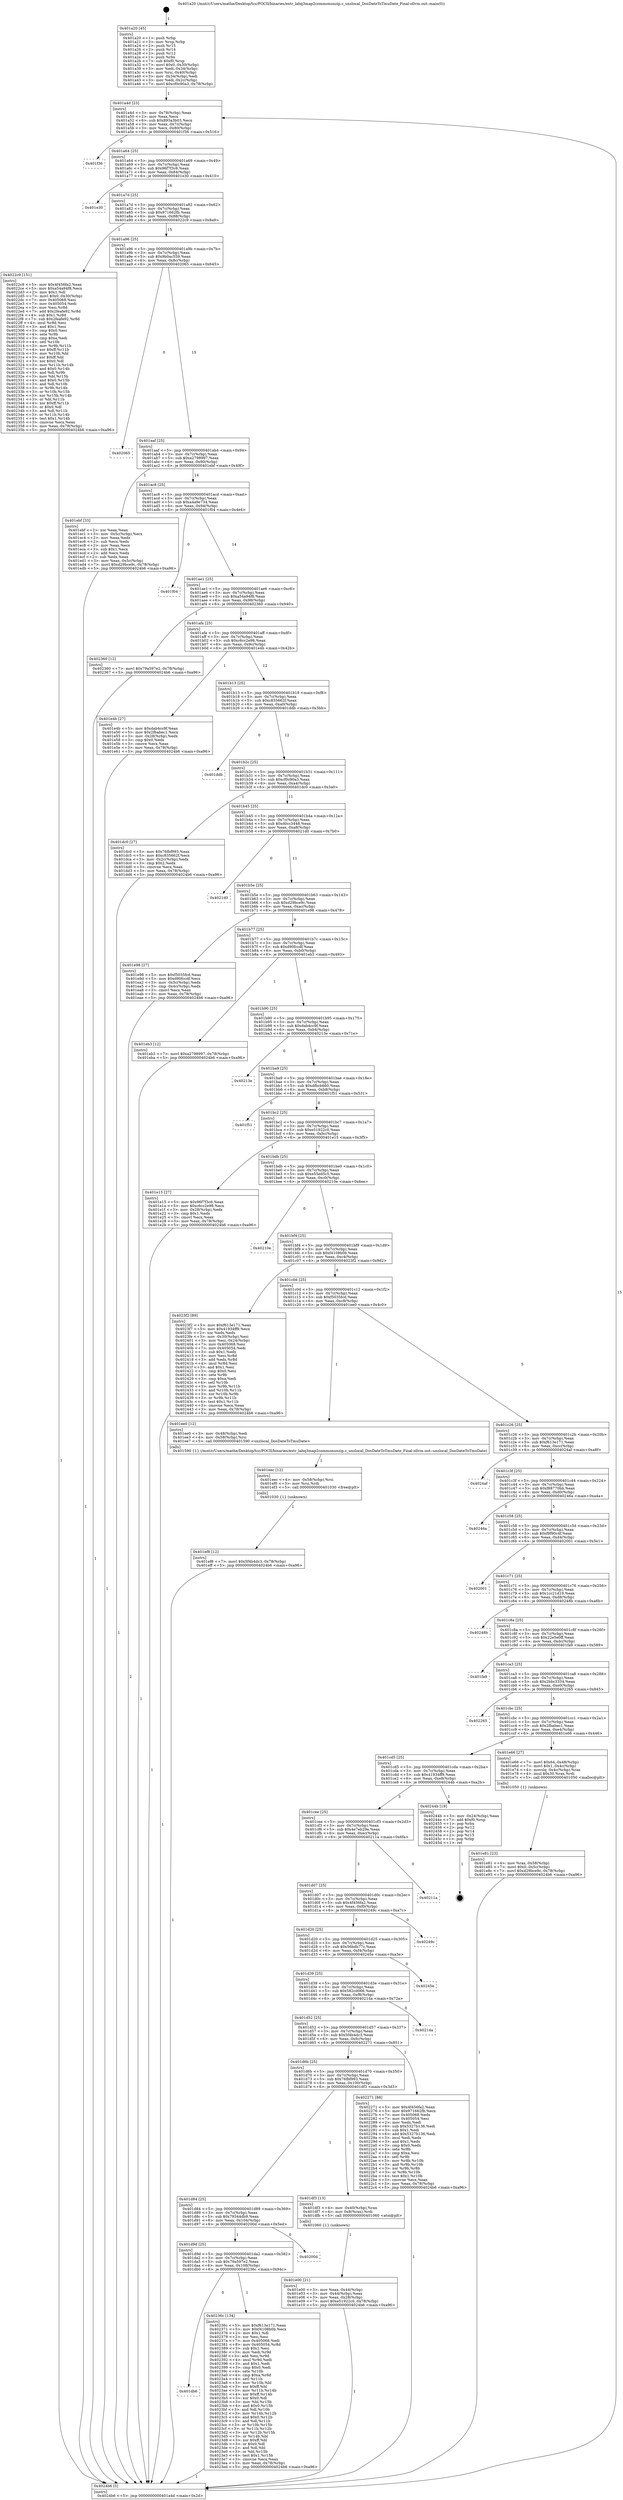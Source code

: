 digraph "0x401a20" {
  label = "0x401a20 (/mnt/c/Users/mathe/Desktop/tcc/POCII/binaries/extr_labq3map2commonunzip.c_unzlocal_DosDateToTmuDate_Final-ollvm.out::main(0))"
  labelloc = "t"
  node[shape=record]

  Entry [label="",width=0.3,height=0.3,shape=circle,fillcolor=black,style=filled]
  "0x401a4d" [label="{
     0x401a4d [23]\l
     | [instrs]\l
     &nbsp;&nbsp;0x401a4d \<+3\>: mov -0x78(%rbp),%eax\l
     &nbsp;&nbsp;0x401a50 \<+2\>: mov %eax,%ecx\l
     &nbsp;&nbsp;0x401a52 \<+6\>: sub $0x893a3b03,%ecx\l
     &nbsp;&nbsp;0x401a58 \<+3\>: mov %eax,-0x7c(%rbp)\l
     &nbsp;&nbsp;0x401a5b \<+3\>: mov %ecx,-0x80(%rbp)\l
     &nbsp;&nbsp;0x401a5e \<+6\>: je 0000000000401f36 \<main+0x516\>\l
  }"]
  "0x401f36" [label="{
     0x401f36\l
  }", style=dashed]
  "0x401a64" [label="{
     0x401a64 [25]\l
     | [instrs]\l
     &nbsp;&nbsp;0x401a64 \<+5\>: jmp 0000000000401a69 \<main+0x49\>\l
     &nbsp;&nbsp;0x401a69 \<+3\>: mov -0x7c(%rbp),%eax\l
     &nbsp;&nbsp;0x401a6c \<+5\>: sub $0x96f7f3c6,%eax\l
     &nbsp;&nbsp;0x401a71 \<+6\>: mov %eax,-0x84(%rbp)\l
     &nbsp;&nbsp;0x401a77 \<+6\>: je 0000000000401e30 \<main+0x410\>\l
  }"]
  Exit [label="",width=0.3,height=0.3,shape=circle,fillcolor=black,style=filled,peripheries=2]
  "0x401e30" [label="{
     0x401e30\l
  }", style=dashed]
  "0x401a7d" [label="{
     0x401a7d [25]\l
     | [instrs]\l
     &nbsp;&nbsp;0x401a7d \<+5\>: jmp 0000000000401a82 \<main+0x62\>\l
     &nbsp;&nbsp;0x401a82 \<+3\>: mov -0x7c(%rbp),%eax\l
     &nbsp;&nbsp;0x401a85 \<+5\>: sub $0x971662fb,%eax\l
     &nbsp;&nbsp;0x401a8a \<+6\>: mov %eax,-0x88(%rbp)\l
     &nbsp;&nbsp;0x401a90 \<+6\>: je 00000000004022c9 \<main+0x8a9\>\l
  }"]
  "0x401db6" [label="{
     0x401db6\l
  }", style=dashed]
  "0x4022c9" [label="{
     0x4022c9 [151]\l
     | [instrs]\l
     &nbsp;&nbsp;0x4022c9 \<+5\>: mov $0x4f456fa2,%eax\l
     &nbsp;&nbsp;0x4022ce \<+5\>: mov $0xa54a94f8,%ecx\l
     &nbsp;&nbsp;0x4022d3 \<+2\>: mov $0x1,%dl\l
     &nbsp;&nbsp;0x4022d5 \<+7\>: movl $0x0,-0x30(%rbp)\l
     &nbsp;&nbsp;0x4022dc \<+7\>: mov 0x405068,%esi\l
     &nbsp;&nbsp;0x4022e3 \<+7\>: mov 0x405054,%edi\l
     &nbsp;&nbsp;0x4022ea \<+3\>: mov %esi,%r8d\l
     &nbsp;&nbsp;0x4022ed \<+7\>: add $0x2feafe92,%r8d\l
     &nbsp;&nbsp;0x4022f4 \<+4\>: sub $0x1,%r8d\l
     &nbsp;&nbsp;0x4022f8 \<+7\>: sub $0x2feafe92,%r8d\l
     &nbsp;&nbsp;0x4022ff \<+4\>: imul %r8d,%esi\l
     &nbsp;&nbsp;0x402303 \<+3\>: and $0x1,%esi\l
     &nbsp;&nbsp;0x402306 \<+3\>: cmp $0x0,%esi\l
     &nbsp;&nbsp;0x402309 \<+4\>: sete %r9b\l
     &nbsp;&nbsp;0x40230d \<+3\>: cmp $0xa,%edi\l
     &nbsp;&nbsp;0x402310 \<+4\>: setl %r10b\l
     &nbsp;&nbsp;0x402314 \<+3\>: mov %r9b,%r11b\l
     &nbsp;&nbsp;0x402317 \<+4\>: xor $0xff,%r11b\l
     &nbsp;&nbsp;0x40231b \<+3\>: mov %r10b,%bl\l
     &nbsp;&nbsp;0x40231e \<+3\>: xor $0xff,%bl\l
     &nbsp;&nbsp;0x402321 \<+3\>: xor $0x0,%dl\l
     &nbsp;&nbsp;0x402324 \<+3\>: mov %r11b,%r14b\l
     &nbsp;&nbsp;0x402327 \<+4\>: and $0x0,%r14b\l
     &nbsp;&nbsp;0x40232b \<+3\>: and %dl,%r9b\l
     &nbsp;&nbsp;0x40232e \<+3\>: mov %bl,%r15b\l
     &nbsp;&nbsp;0x402331 \<+4\>: and $0x0,%r15b\l
     &nbsp;&nbsp;0x402335 \<+3\>: and %dl,%r10b\l
     &nbsp;&nbsp;0x402338 \<+3\>: or %r9b,%r14b\l
     &nbsp;&nbsp;0x40233b \<+3\>: or %r10b,%r15b\l
     &nbsp;&nbsp;0x40233e \<+3\>: xor %r15b,%r14b\l
     &nbsp;&nbsp;0x402341 \<+3\>: or %bl,%r11b\l
     &nbsp;&nbsp;0x402344 \<+4\>: xor $0xff,%r11b\l
     &nbsp;&nbsp;0x402348 \<+3\>: or $0x0,%dl\l
     &nbsp;&nbsp;0x40234b \<+3\>: and %dl,%r11b\l
     &nbsp;&nbsp;0x40234e \<+3\>: or %r11b,%r14b\l
     &nbsp;&nbsp;0x402351 \<+4\>: test $0x1,%r14b\l
     &nbsp;&nbsp;0x402355 \<+3\>: cmovne %ecx,%eax\l
     &nbsp;&nbsp;0x402358 \<+3\>: mov %eax,-0x78(%rbp)\l
     &nbsp;&nbsp;0x40235b \<+5\>: jmp 00000000004024b6 \<main+0xa96\>\l
  }"]
  "0x401a96" [label="{
     0x401a96 [25]\l
     | [instrs]\l
     &nbsp;&nbsp;0x401a96 \<+5\>: jmp 0000000000401a9b \<main+0x7b\>\l
     &nbsp;&nbsp;0x401a9b \<+3\>: mov -0x7c(%rbp),%eax\l
     &nbsp;&nbsp;0x401a9e \<+5\>: sub $0x9b0ac559,%eax\l
     &nbsp;&nbsp;0x401aa3 \<+6\>: mov %eax,-0x8c(%rbp)\l
     &nbsp;&nbsp;0x401aa9 \<+6\>: je 0000000000402065 \<main+0x645\>\l
  }"]
  "0x40236c" [label="{
     0x40236c [134]\l
     | [instrs]\l
     &nbsp;&nbsp;0x40236c \<+5\>: mov $0xf613e171,%eax\l
     &nbsp;&nbsp;0x402371 \<+5\>: mov $0xf4108b0b,%ecx\l
     &nbsp;&nbsp;0x402376 \<+2\>: mov $0x1,%dl\l
     &nbsp;&nbsp;0x402378 \<+2\>: xor %esi,%esi\l
     &nbsp;&nbsp;0x40237a \<+7\>: mov 0x405068,%edi\l
     &nbsp;&nbsp;0x402381 \<+8\>: mov 0x405054,%r8d\l
     &nbsp;&nbsp;0x402389 \<+3\>: sub $0x1,%esi\l
     &nbsp;&nbsp;0x40238c \<+3\>: mov %edi,%r9d\l
     &nbsp;&nbsp;0x40238f \<+3\>: add %esi,%r9d\l
     &nbsp;&nbsp;0x402392 \<+4\>: imul %r9d,%edi\l
     &nbsp;&nbsp;0x402396 \<+3\>: and $0x1,%edi\l
     &nbsp;&nbsp;0x402399 \<+3\>: cmp $0x0,%edi\l
     &nbsp;&nbsp;0x40239c \<+4\>: sete %r10b\l
     &nbsp;&nbsp;0x4023a0 \<+4\>: cmp $0xa,%r8d\l
     &nbsp;&nbsp;0x4023a4 \<+4\>: setl %r11b\l
     &nbsp;&nbsp;0x4023a8 \<+3\>: mov %r10b,%bl\l
     &nbsp;&nbsp;0x4023ab \<+3\>: xor $0xff,%bl\l
     &nbsp;&nbsp;0x4023ae \<+3\>: mov %r11b,%r14b\l
     &nbsp;&nbsp;0x4023b1 \<+4\>: xor $0xff,%r14b\l
     &nbsp;&nbsp;0x4023b5 \<+3\>: xor $0x0,%dl\l
     &nbsp;&nbsp;0x4023b8 \<+3\>: mov %bl,%r15b\l
     &nbsp;&nbsp;0x4023bb \<+4\>: and $0x0,%r15b\l
     &nbsp;&nbsp;0x4023bf \<+3\>: and %dl,%r10b\l
     &nbsp;&nbsp;0x4023c2 \<+3\>: mov %r14b,%r12b\l
     &nbsp;&nbsp;0x4023c5 \<+4\>: and $0x0,%r12b\l
     &nbsp;&nbsp;0x4023c9 \<+3\>: and %dl,%r11b\l
     &nbsp;&nbsp;0x4023cc \<+3\>: or %r10b,%r15b\l
     &nbsp;&nbsp;0x4023cf \<+3\>: or %r11b,%r12b\l
     &nbsp;&nbsp;0x4023d2 \<+3\>: xor %r12b,%r15b\l
     &nbsp;&nbsp;0x4023d5 \<+3\>: or %r14b,%bl\l
     &nbsp;&nbsp;0x4023d8 \<+3\>: xor $0xff,%bl\l
     &nbsp;&nbsp;0x4023db \<+3\>: or $0x0,%dl\l
     &nbsp;&nbsp;0x4023de \<+2\>: and %dl,%bl\l
     &nbsp;&nbsp;0x4023e0 \<+3\>: or %bl,%r15b\l
     &nbsp;&nbsp;0x4023e3 \<+4\>: test $0x1,%r15b\l
     &nbsp;&nbsp;0x4023e7 \<+3\>: cmovne %ecx,%eax\l
     &nbsp;&nbsp;0x4023ea \<+3\>: mov %eax,-0x78(%rbp)\l
     &nbsp;&nbsp;0x4023ed \<+5\>: jmp 00000000004024b6 \<main+0xa96\>\l
  }"]
  "0x402065" [label="{
     0x402065\l
  }", style=dashed]
  "0x401aaf" [label="{
     0x401aaf [25]\l
     | [instrs]\l
     &nbsp;&nbsp;0x401aaf \<+5\>: jmp 0000000000401ab4 \<main+0x94\>\l
     &nbsp;&nbsp;0x401ab4 \<+3\>: mov -0x7c(%rbp),%eax\l
     &nbsp;&nbsp;0x401ab7 \<+5\>: sub $0xa2798997,%eax\l
     &nbsp;&nbsp;0x401abc \<+6\>: mov %eax,-0x90(%rbp)\l
     &nbsp;&nbsp;0x401ac2 \<+6\>: je 0000000000401ebf \<main+0x49f\>\l
  }"]
  "0x401d9d" [label="{
     0x401d9d [25]\l
     | [instrs]\l
     &nbsp;&nbsp;0x401d9d \<+5\>: jmp 0000000000401da2 \<main+0x382\>\l
     &nbsp;&nbsp;0x401da2 \<+3\>: mov -0x7c(%rbp),%eax\l
     &nbsp;&nbsp;0x401da5 \<+5\>: sub $0x79a597e2,%eax\l
     &nbsp;&nbsp;0x401daa \<+6\>: mov %eax,-0x108(%rbp)\l
     &nbsp;&nbsp;0x401db0 \<+6\>: je 000000000040236c \<main+0x94c\>\l
  }"]
  "0x401ebf" [label="{
     0x401ebf [33]\l
     | [instrs]\l
     &nbsp;&nbsp;0x401ebf \<+2\>: xor %eax,%eax\l
     &nbsp;&nbsp;0x401ec1 \<+3\>: mov -0x5c(%rbp),%ecx\l
     &nbsp;&nbsp;0x401ec4 \<+2\>: mov %eax,%edx\l
     &nbsp;&nbsp;0x401ec6 \<+2\>: sub %ecx,%edx\l
     &nbsp;&nbsp;0x401ec8 \<+2\>: mov %eax,%ecx\l
     &nbsp;&nbsp;0x401eca \<+3\>: sub $0x1,%ecx\l
     &nbsp;&nbsp;0x401ecd \<+2\>: add %ecx,%edx\l
     &nbsp;&nbsp;0x401ecf \<+2\>: sub %edx,%eax\l
     &nbsp;&nbsp;0x401ed1 \<+3\>: mov %eax,-0x5c(%rbp)\l
     &nbsp;&nbsp;0x401ed4 \<+7\>: movl $0xd29bce9c,-0x78(%rbp)\l
     &nbsp;&nbsp;0x401edb \<+5\>: jmp 00000000004024b6 \<main+0xa96\>\l
  }"]
  "0x401ac8" [label="{
     0x401ac8 [25]\l
     | [instrs]\l
     &nbsp;&nbsp;0x401ac8 \<+5\>: jmp 0000000000401acd \<main+0xad\>\l
     &nbsp;&nbsp;0x401acd \<+3\>: mov -0x7c(%rbp),%eax\l
     &nbsp;&nbsp;0x401ad0 \<+5\>: sub $0xa4a9e734,%eax\l
     &nbsp;&nbsp;0x401ad5 \<+6\>: mov %eax,-0x94(%rbp)\l
     &nbsp;&nbsp;0x401adb \<+6\>: je 0000000000401f04 \<main+0x4e4\>\l
  }"]
  "0x40200d" [label="{
     0x40200d\l
  }", style=dashed]
  "0x401f04" [label="{
     0x401f04\l
  }", style=dashed]
  "0x401ae1" [label="{
     0x401ae1 [25]\l
     | [instrs]\l
     &nbsp;&nbsp;0x401ae1 \<+5\>: jmp 0000000000401ae6 \<main+0xc6\>\l
     &nbsp;&nbsp;0x401ae6 \<+3\>: mov -0x7c(%rbp),%eax\l
     &nbsp;&nbsp;0x401ae9 \<+5\>: sub $0xa54a94f8,%eax\l
     &nbsp;&nbsp;0x401aee \<+6\>: mov %eax,-0x98(%rbp)\l
     &nbsp;&nbsp;0x401af4 \<+6\>: je 0000000000402360 \<main+0x940\>\l
  }"]
  "0x401ef8" [label="{
     0x401ef8 [12]\l
     | [instrs]\l
     &nbsp;&nbsp;0x401ef8 \<+7\>: movl $0x5f4b4dc3,-0x78(%rbp)\l
     &nbsp;&nbsp;0x401eff \<+5\>: jmp 00000000004024b6 \<main+0xa96\>\l
  }"]
  "0x402360" [label="{
     0x402360 [12]\l
     | [instrs]\l
     &nbsp;&nbsp;0x402360 \<+7\>: movl $0x79a597e2,-0x78(%rbp)\l
     &nbsp;&nbsp;0x402367 \<+5\>: jmp 00000000004024b6 \<main+0xa96\>\l
  }"]
  "0x401afa" [label="{
     0x401afa [25]\l
     | [instrs]\l
     &nbsp;&nbsp;0x401afa \<+5\>: jmp 0000000000401aff \<main+0xdf\>\l
     &nbsp;&nbsp;0x401aff \<+3\>: mov -0x7c(%rbp),%eax\l
     &nbsp;&nbsp;0x401b02 \<+5\>: sub $0xc6cc2e98,%eax\l
     &nbsp;&nbsp;0x401b07 \<+6\>: mov %eax,-0x9c(%rbp)\l
     &nbsp;&nbsp;0x401b0d \<+6\>: je 0000000000401e4b \<main+0x42b\>\l
  }"]
  "0x401eec" [label="{
     0x401eec [12]\l
     | [instrs]\l
     &nbsp;&nbsp;0x401eec \<+4\>: mov -0x58(%rbp),%rsi\l
     &nbsp;&nbsp;0x401ef0 \<+3\>: mov %rsi,%rdi\l
     &nbsp;&nbsp;0x401ef3 \<+5\>: call 0000000000401030 \<free@plt\>\l
     | [calls]\l
     &nbsp;&nbsp;0x401030 \{1\} (unknown)\l
  }"]
  "0x401e4b" [label="{
     0x401e4b [27]\l
     | [instrs]\l
     &nbsp;&nbsp;0x401e4b \<+5\>: mov $0xdab4cc9f,%eax\l
     &nbsp;&nbsp;0x401e50 \<+5\>: mov $0x2fbabec1,%ecx\l
     &nbsp;&nbsp;0x401e55 \<+3\>: mov -0x28(%rbp),%edx\l
     &nbsp;&nbsp;0x401e58 \<+3\>: cmp $0x0,%edx\l
     &nbsp;&nbsp;0x401e5b \<+3\>: cmove %ecx,%eax\l
     &nbsp;&nbsp;0x401e5e \<+3\>: mov %eax,-0x78(%rbp)\l
     &nbsp;&nbsp;0x401e61 \<+5\>: jmp 00000000004024b6 \<main+0xa96\>\l
  }"]
  "0x401b13" [label="{
     0x401b13 [25]\l
     | [instrs]\l
     &nbsp;&nbsp;0x401b13 \<+5\>: jmp 0000000000401b18 \<main+0xf8\>\l
     &nbsp;&nbsp;0x401b18 \<+3\>: mov -0x7c(%rbp),%eax\l
     &nbsp;&nbsp;0x401b1b \<+5\>: sub $0xc835662f,%eax\l
     &nbsp;&nbsp;0x401b20 \<+6\>: mov %eax,-0xa0(%rbp)\l
     &nbsp;&nbsp;0x401b26 \<+6\>: je 0000000000401ddb \<main+0x3bb\>\l
  }"]
  "0x401e81" [label="{
     0x401e81 [23]\l
     | [instrs]\l
     &nbsp;&nbsp;0x401e81 \<+4\>: mov %rax,-0x58(%rbp)\l
     &nbsp;&nbsp;0x401e85 \<+7\>: movl $0x0,-0x5c(%rbp)\l
     &nbsp;&nbsp;0x401e8c \<+7\>: movl $0xd29bce9c,-0x78(%rbp)\l
     &nbsp;&nbsp;0x401e93 \<+5\>: jmp 00000000004024b6 \<main+0xa96\>\l
  }"]
  "0x401ddb" [label="{
     0x401ddb\l
  }", style=dashed]
  "0x401b2c" [label="{
     0x401b2c [25]\l
     | [instrs]\l
     &nbsp;&nbsp;0x401b2c \<+5\>: jmp 0000000000401b31 \<main+0x111\>\l
     &nbsp;&nbsp;0x401b31 \<+3\>: mov -0x7c(%rbp),%eax\l
     &nbsp;&nbsp;0x401b34 \<+5\>: sub $0xcf0c90a3,%eax\l
     &nbsp;&nbsp;0x401b39 \<+6\>: mov %eax,-0xa4(%rbp)\l
     &nbsp;&nbsp;0x401b3f \<+6\>: je 0000000000401dc0 \<main+0x3a0\>\l
  }"]
  "0x401e00" [label="{
     0x401e00 [21]\l
     | [instrs]\l
     &nbsp;&nbsp;0x401e00 \<+3\>: mov %eax,-0x44(%rbp)\l
     &nbsp;&nbsp;0x401e03 \<+3\>: mov -0x44(%rbp),%eax\l
     &nbsp;&nbsp;0x401e06 \<+3\>: mov %eax,-0x28(%rbp)\l
     &nbsp;&nbsp;0x401e09 \<+7\>: movl $0xe51922c0,-0x78(%rbp)\l
     &nbsp;&nbsp;0x401e10 \<+5\>: jmp 00000000004024b6 \<main+0xa96\>\l
  }"]
  "0x401dc0" [label="{
     0x401dc0 [27]\l
     | [instrs]\l
     &nbsp;&nbsp;0x401dc0 \<+5\>: mov $0x76fbf993,%eax\l
     &nbsp;&nbsp;0x401dc5 \<+5\>: mov $0xc835662f,%ecx\l
     &nbsp;&nbsp;0x401dca \<+3\>: mov -0x2c(%rbp),%edx\l
     &nbsp;&nbsp;0x401dcd \<+3\>: cmp $0x2,%edx\l
     &nbsp;&nbsp;0x401dd0 \<+3\>: cmovne %ecx,%eax\l
     &nbsp;&nbsp;0x401dd3 \<+3\>: mov %eax,-0x78(%rbp)\l
     &nbsp;&nbsp;0x401dd6 \<+5\>: jmp 00000000004024b6 \<main+0xa96\>\l
  }"]
  "0x401b45" [label="{
     0x401b45 [25]\l
     | [instrs]\l
     &nbsp;&nbsp;0x401b45 \<+5\>: jmp 0000000000401b4a \<main+0x12a\>\l
     &nbsp;&nbsp;0x401b4a \<+3\>: mov -0x7c(%rbp),%eax\l
     &nbsp;&nbsp;0x401b4d \<+5\>: sub $0xd0cc3448,%eax\l
     &nbsp;&nbsp;0x401b52 \<+6\>: mov %eax,-0xa8(%rbp)\l
     &nbsp;&nbsp;0x401b58 \<+6\>: je 00000000004021d0 \<main+0x7b0\>\l
  }"]
  "0x4024b6" [label="{
     0x4024b6 [5]\l
     | [instrs]\l
     &nbsp;&nbsp;0x4024b6 \<+5\>: jmp 0000000000401a4d \<main+0x2d\>\l
  }"]
  "0x401a20" [label="{
     0x401a20 [45]\l
     | [instrs]\l
     &nbsp;&nbsp;0x401a20 \<+1\>: push %rbp\l
     &nbsp;&nbsp;0x401a21 \<+3\>: mov %rsp,%rbp\l
     &nbsp;&nbsp;0x401a24 \<+2\>: push %r15\l
     &nbsp;&nbsp;0x401a26 \<+2\>: push %r14\l
     &nbsp;&nbsp;0x401a28 \<+2\>: push %r12\l
     &nbsp;&nbsp;0x401a2a \<+1\>: push %rbx\l
     &nbsp;&nbsp;0x401a2b \<+7\>: sub $0xf0,%rsp\l
     &nbsp;&nbsp;0x401a32 \<+7\>: movl $0x0,-0x30(%rbp)\l
     &nbsp;&nbsp;0x401a39 \<+3\>: mov %edi,-0x34(%rbp)\l
     &nbsp;&nbsp;0x401a3c \<+4\>: mov %rsi,-0x40(%rbp)\l
     &nbsp;&nbsp;0x401a40 \<+3\>: mov -0x34(%rbp),%edi\l
     &nbsp;&nbsp;0x401a43 \<+3\>: mov %edi,-0x2c(%rbp)\l
     &nbsp;&nbsp;0x401a46 \<+7\>: movl $0xcf0c90a3,-0x78(%rbp)\l
  }"]
  "0x401d84" [label="{
     0x401d84 [25]\l
     | [instrs]\l
     &nbsp;&nbsp;0x401d84 \<+5\>: jmp 0000000000401d89 \<main+0x369\>\l
     &nbsp;&nbsp;0x401d89 \<+3\>: mov -0x7c(%rbp),%eax\l
     &nbsp;&nbsp;0x401d8c \<+5\>: sub $0x79344db9,%eax\l
     &nbsp;&nbsp;0x401d91 \<+6\>: mov %eax,-0x104(%rbp)\l
     &nbsp;&nbsp;0x401d97 \<+6\>: je 000000000040200d \<main+0x5ed\>\l
  }"]
  "0x4021d0" [label="{
     0x4021d0\l
  }", style=dashed]
  "0x401b5e" [label="{
     0x401b5e [25]\l
     | [instrs]\l
     &nbsp;&nbsp;0x401b5e \<+5\>: jmp 0000000000401b63 \<main+0x143\>\l
     &nbsp;&nbsp;0x401b63 \<+3\>: mov -0x7c(%rbp),%eax\l
     &nbsp;&nbsp;0x401b66 \<+5\>: sub $0xd29bce9c,%eax\l
     &nbsp;&nbsp;0x401b6b \<+6\>: mov %eax,-0xac(%rbp)\l
     &nbsp;&nbsp;0x401b71 \<+6\>: je 0000000000401e98 \<main+0x478\>\l
  }"]
  "0x401df3" [label="{
     0x401df3 [13]\l
     | [instrs]\l
     &nbsp;&nbsp;0x401df3 \<+4\>: mov -0x40(%rbp),%rax\l
     &nbsp;&nbsp;0x401df7 \<+4\>: mov 0x8(%rax),%rdi\l
     &nbsp;&nbsp;0x401dfb \<+5\>: call 0000000000401060 \<atoi@plt\>\l
     | [calls]\l
     &nbsp;&nbsp;0x401060 \{1\} (unknown)\l
  }"]
  "0x401e98" [label="{
     0x401e98 [27]\l
     | [instrs]\l
     &nbsp;&nbsp;0x401e98 \<+5\>: mov $0xf5035fcd,%eax\l
     &nbsp;&nbsp;0x401e9d \<+5\>: mov $0xd90fccdf,%ecx\l
     &nbsp;&nbsp;0x401ea2 \<+3\>: mov -0x5c(%rbp),%edx\l
     &nbsp;&nbsp;0x401ea5 \<+3\>: cmp -0x4c(%rbp),%edx\l
     &nbsp;&nbsp;0x401ea8 \<+3\>: cmovl %ecx,%eax\l
     &nbsp;&nbsp;0x401eab \<+3\>: mov %eax,-0x78(%rbp)\l
     &nbsp;&nbsp;0x401eae \<+5\>: jmp 00000000004024b6 \<main+0xa96\>\l
  }"]
  "0x401b77" [label="{
     0x401b77 [25]\l
     | [instrs]\l
     &nbsp;&nbsp;0x401b77 \<+5\>: jmp 0000000000401b7c \<main+0x15c\>\l
     &nbsp;&nbsp;0x401b7c \<+3\>: mov -0x7c(%rbp),%eax\l
     &nbsp;&nbsp;0x401b7f \<+5\>: sub $0xd90fccdf,%eax\l
     &nbsp;&nbsp;0x401b84 \<+6\>: mov %eax,-0xb0(%rbp)\l
     &nbsp;&nbsp;0x401b8a \<+6\>: je 0000000000401eb3 \<main+0x493\>\l
  }"]
  "0x401d6b" [label="{
     0x401d6b [25]\l
     | [instrs]\l
     &nbsp;&nbsp;0x401d6b \<+5\>: jmp 0000000000401d70 \<main+0x350\>\l
     &nbsp;&nbsp;0x401d70 \<+3\>: mov -0x7c(%rbp),%eax\l
     &nbsp;&nbsp;0x401d73 \<+5\>: sub $0x76fbf993,%eax\l
     &nbsp;&nbsp;0x401d78 \<+6\>: mov %eax,-0x100(%rbp)\l
     &nbsp;&nbsp;0x401d7e \<+6\>: je 0000000000401df3 \<main+0x3d3\>\l
  }"]
  "0x401eb3" [label="{
     0x401eb3 [12]\l
     | [instrs]\l
     &nbsp;&nbsp;0x401eb3 \<+7\>: movl $0xa2798997,-0x78(%rbp)\l
     &nbsp;&nbsp;0x401eba \<+5\>: jmp 00000000004024b6 \<main+0xa96\>\l
  }"]
  "0x401b90" [label="{
     0x401b90 [25]\l
     | [instrs]\l
     &nbsp;&nbsp;0x401b90 \<+5\>: jmp 0000000000401b95 \<main+0x175\>\l
     &nbsp;&nbsp;0x401b95 \<+3\>: mov -0x7c(%rbp),%eax\l
     &nbsp;&nbsp;0x401b98 \<+5\>: sub $0xdab4cc9f,%eax\l
     &nbsp;&nbsp;0x401b9d \<+6\>: mov %eax,-0xb4(%rbp)\l
     &nbsp;&nbsp;0x401ba3 \<+6\>: je 000000000040213e \<main+0x71e\>\l
  }"]
  "0x402271" [label="{
     0x402271 [88]\l
     | [instrs]\l
     &nbsp;&nbsp;0x402271 \<+5\>: mov $0x4f456fa2,%eax\l
     &nbsp;&nbsp;0x402276 \<+5\>: mov $0x971662fb,%ecx\l
     &nbsp;&nbsp;0x40227b \<+7\>: mov 0x405068,%edx\l
     &nbsp;&nbsp;0x402282 \<+7\>: mov 0x405054,%esi\l
     &nbsp;&nbsp;0x402289 \<+2\>: mov %edx,%edi\l
     &nbsp;&nbsp;0x40228b \<+6\>: sub $0x5327b136,%edi\l
     &nbsp;&nbsp;0x402291 \<+3\>: sub $0x1,%edi\l
     &nbsp;&nbsp;0x402294 \<+6\>: add $0x5327b136,%edi\l
     &nbsp;&nbsp;0x40229a \<+3\>: imul %edi,%edx\l
     &nbsp;&nbsp;0x40229d \<+3\>: and $0x1,%edx\l
     &nbsp;&nbsp;0x4022a0 \<+3\>: cmp $0x0,%edx\l
     &nbsp;&nbsp;0x4022a3 \<+4\>: sete %r8b\l
     &nbsp;&nbsp;0x4022a7 \<+3\>: cmp $0xa,%esi\l
     &nbsp;&nbsp;0x4022aa \<+4\>: setl %r9b\l
     &nbsp;&nbsp;0x4022ae \<+3\>: mov %r8b,%r10b\l
     &nbsp;&nbsp;0x4022b1 \<+3\>: and %r9b,%r10b\l
     &nbsp;&nbsp;0x4022b4 \<+3\>: xor %r9b,%r8b\l
     &nbsp;&nbsp;0x4022b7 \<+3\>: or %r8b,%r10b\l
     &nbsp;&nbsp;0x4022ba \<+4\>: test $0x1,%r10b\l
     &nbsp;&nbsp;0x4022be \<+3\>: cmovne %ecx,%eax\l
     &nbsp;&nbsp;0x4022c1 \<+3\>: mov %eax,-0x78(%rbp)\l
     &nbsp;&nbsp;0x4022c4 \<+5\>: jmp 00000000004024b6 \<main+0xa96\>\l
  }"]
  "0x40213e" [label="{
     0x40213e\l
  }", style=dashed]
  "0x401ba9" [label="{
     0x401ba9 [25]\l
     | [instrs]\l
     &nbsp;&nbsp;0x401ba9 \<+5\>: jmp 0000000000401bae \<main+0x18e\>\l
     &nbsp;&nbsp;0x401bae \<+3\>: mov -0x7c(%rbp),%eax\l
     &nbsp;&nbsp;0x401bb1 \<+5\>: sub $0xdfbcb660,%eax\l
     &nbsp;&nbsp;0x401bb6 \<+6\>: mov %eax,-0xb8(%rbp)\l
     &nbsp;&nbsp;0x401bbc \<+6\>: je 0000000000401f51 \<main+0x531\>\l
  }"]
  "0x401d52" [label="{
     0x401d52 [25]\l
     | [instrs]\l
     &nbsp;&nbsp;0x401d52 \<+5\>: jmp 0000000000401d57 \<main+0x337\>\l
     &nbsp;&nbsp;0x401d57 \<+3\>: mov -0x7c(%rbp),%eax\l
     &nbsp;&nbsp;0x401d5a \<+5\>: sub $0x5f4b4dc3,%eax\l
     &nbsp;&nbsp;0x401d5f \<+6\>: mov %eax,-0xfc(%rbp)\l
     &nbsp;&nbsp;0x401d65 \<+6\>: je 0000000000402271 \<main+0x851\>\l
  }"]
  "0x401f51" [label="{
     0x401f51\l
  }", style=dashed]
  "0x401bc2" [label="{
     0x401bc2 [25]\l
     | [instrs]\l
     &nbsp;&nbsp;0x401bc2 \<+5\>: jmp 0000000000401bc7 \<main+0x1a7\>\l
     &nbsp;&nbsp;0x401bc7 \<+3\>: mov -0x7c(%rbp),%eax\l
     &nbsp;&nbsp;0x401bca \<+5\>: sub $0xe51922c0,%eax\l
     &nbsp;&nbsp;0x401bcf \<+6\>: mov %eax,-0xbc(%rbp)\l
     &nbsp;&nbsp;0x401bd5 \<+6\>: je 0000000000401e15 \<main+0x3f5\>\l
  }"]
  "0x40214a" [label="{
     0x40214a\l
  }", style=dashed]
  "0x401e15" [label="{
     0x401e15 [27]\l
     | [instrs]\l
     &nbsp;&nbsp;0x401e15 \<+5\>: mov $0x96f7f3c6,%eax\l
     &nbsp;&nbsp;0x401e1a \<+5\>: mov $0xc6cc2e98,%ecx\l
     &nbsp;&nbsp;0x401e1f \<+3\>: mov -0x28(%rbp),%edx\l
     &nbsp;&nbsp;0x401e22 \<+3\>: cmp $0x1,%edx\l
     &nbsp;&nbsp;0x401e25 \<+3\>: cmovl %ecx,%eax\l
     &nbsp;&nbsp;0x401e28 \<+3\>: mov %eax,-0x78(%rbp)\l
     &nbsp;&nbsp;0x401e2b \<+5\>: jmp 00000000004024b6 \<main+0xa96\>\l
  }"]
  "0x401bdb" [label="{
     0x401bdb [25]\l
     | [instrs]\l
     &nbsp;&nbsp;0x401bdb \<+5\>: jmp 0000000000401be0 \<main+0x1c0\>\l
     &nbsp;&nbsp;0x401be0 \<+3\>: mov -0x7c(%rbp),%eax\l
     &nbsp;&nbsp;0x401be3 \<+5\>: sub $0xe55ed5c5,%eax\l
     &nbsp;&nbsp;0x401be8 \<+6\>: mov %eax,-0xc0(%rbp)\l
     &nbsp;&nbsp;0x401bee \<+6\>: je 000000000040210e \<main+0x6ee\>\l
  }"]
  "0x401d39" [label="{
     0x401d39 [25]\l
     | [instrs]\l
     &nbsp;&nbsp;0x401d39 \<+5\>: jmp 0000000000401d3e \<main+0x31e\>\l
     &nbsp;&nbsp;0x401d3e \<+3\>: mov -0x7c(%rbp),%eax\l
     &nbsp;&nbsp;0x401d41 \<+5\>: sub $0x582cd066,%eax\l
     &nbsp;&nbsp;0x401d46 \<+6\>: mov %eax,-0xf8(%rbp)\l
     &nbsp;&nbsp;0x401d4c \<+6\>: je 000000000040214a \<main+0x72a\>\l
  }"]
  "0x40210e" [label="{
     0x40210e\l
  }", style=dashed]
  "0x401bf4" [label="{
     0x401bf4 [25]\l
     | [instrs]\l
     &nbsp;&nbsp;0x401bf4 \<+5\>: jmp 0000000000401bf9 \<main+0x1d9\>\l
     &nbsp;&nbsp;0x401bf9 \<+3\>: mov -0x7c(%rbp),%eax\l
     &nbsp;&nbsp;0x401bfc \<+5\>: sub $0xf4108b0b,%eax\l
     &nbsp;&nbsp;0x401c01 \<+6\>: mov %eax,-0xc4(%rbp)\l
     &nbsp;&nbsp;0x401c07 \<+6\>: je 00000000004023f2 \<main+0x9d2\>\l
  }"]
  "0x40245e" [label="{
     0x40245e\l
  }", style=dashed]
  "0x4023f2" [label="{
     0x4023f2 [89]\l
     | [instrs]\l
     &nbsp;&nbsp;0x4023f2 \<+5\>: mov $0xf613e171,%eax\l
     &nbsp;&nbsp;0x4023f7 \<+5\>: mov $0x41934ff9,%ecx\l
     &nbsp;&nbsp;0x4023fc \<+2\>: xor %edx,%edx\l
     &nbsp;&nbsp;0x4023fe \<+3\>: mov -0x30(%rbp),%esi\l
     &nbsp;&nbsp;0x402401 \<+3\>: mov %esi,-0x24(%rbp)\l
     &nbsp;&nbsp;0x402404 \<+7\>: mov 0x405068,%esi\l
     &nbsp;&nbsp;0x40240b \<+7\>: mov 0x405054,%edi\l
     &nbsp;&nbsp;0x402412 \<+3\>: sub $0x1,%edx\l
     &nbsp;&nbsp;0x402415 \<+3\>: mov %esi,%r8d\l
     &nbsp;&nbsp;0x402418 \<+3\>: add %edx,%r8d\l
     &nbsp;&nbsp;0x40241b \<+4\>: imul %r8d,%esi\l
     &nbsp;&nbsp;0x40241f \<+3\>: and $0x1,%esi\l
     &nbsp;&nbsp;0x402422 \<+3\>: cmp $0x0,%esi\l
     &nbsp;&nbsp;0x402425 \<+4\>: sete %r9b\l
     &nbsp;&nbsp;0x402429 \<+3\>: cmp $0xa,%edi\l
     &nbsp;&nbsp;0x40242c \<+4\>: setl %r10b\l
     &nbsp;&nbsp;0x402430 \<+3\>: mov %r9b,%r11b\l
     &nbsp;&nbsp;0x402433 \<+3\>: and %r10b,%r11b\l
     &nbsp;&nbsp;0x402436 \<+3\>: xor %r10b,%r9b\l
     &nbsp;&nbsp;0x402439 \<+3\>: or %r9b,%r11b\l
     &nbsp;&nbsp;0x40243c \<+4\>: test $0x1,%r11b\l
     &nbsp;&nbsp;0x402440 \<+3\>: cmovne %ecx,%eax\l
     &nbsp;&nbsp;0x402443 \<+3\>: mov %eax,-0x78(%rbp)\l
     &nbsp;&nbsp;0x402446 \<+5\>: jmp 00000000004024b6 \<main+0xa96\>\l
  }"]
  "0x401c0d" [label="{
     0x401c0d [25]\l
     | [instrs]\l
     &nbsp;&nbsp;0x401c0d \<+5\>: jmp 0000000000401c12 \<main+0x1f2\>\l
     &nbsp;&nbsp;0x401c12 \<+3\>: mov -0x7c(%rbp),%eax\l
     &nbsp;&nbsp;0x401c15 \<+5\>: sub $0xf5035fcd,%eax\l
     &nbsp;&nbsp;0x401c1a \<+6\>: mov %eax,-0xc8(%rbp)\l
     &nbsp;&nbsp;0x401c20 \<+6\>: je 0000000000401ee0 \<main+0x4c0\>\l
  }"]
  "0x401d20" [label="{
     0x401d20 [25]\l
     | [instrs]\l
     &nbsp;&nbsp;0x401d20 \<+5\>: jmp 0000000000401d25 \<main+0x305\>\l
     &nbsp;&nbsp;0x401d25 \<+3\>: mov -0x7c(%rbp),%eax\l
     &nbsp;&nbsp;0x401d28 \<+5\>: sub $0x56bdb77c,%eax\l
     &nbsp;&nbsp;0x401d2d \<+6\>: mov %eax,-0xf4(%rbp)\l
     &nbsp;&nbsp;0x401d33 \<+6\>: je 000000000040245e \<main+0xa3e\>\l
  }"]
  "0x401ee0" [label="{
     0x401ee0 [12]\l
     | [instrs]\l
     &nbsp;&nbsp;0x401ee0 \<+3\>: mov -0x48(%rbp),%edi\l
     &nbsp;&nbsp;0x401ee3 \<+4\>: mov -0x58(%rbp),%rsi\l
     &nbsp;&nbsp;0x401ee7 \<+5\>: call 0000000000401590 \<unzlocal_DosDateToTmuDate\>\l
     | [calls]\l
     &nbsp;&nbsp;0x401590 \{1\} (/mnt/c/Users/mathe/Desktop/tcc/POCII/binaries/extr_labq3map2commonunzip.c_unzlocal_DosDateToTmuDate_Final-ollvm.out::unzlocal_DosDateToTmuDate)\l
  }"]
  "0x401c26" [label="{
     0x401c26 [25]\l
     | [instrs]\l
     &nbsp;&nbsp;0x401c26 \<+5\>: jmp 0000000000401c2b \<main+0x20b\>\l
     &nbsp;&nbsp;0x401c2b \<+3\>: mov -0x7c(%rbp),%eax\l
     &nbsp;&nbsp;0x401c2e \<+5\>: sub $0xf613e171,%eax\l
     &nbsp;&nbsp;0x401c33 \<+6\>: mov %eax,-0xcc(%rbp)\l
     &nbsp;&nbsp;0x401c39 \<+6\>: je 00000000004024af \<main+0xa8f\>\l
  }"]
  "0x40249c" [label="{
     0x40249c\l
  }", style=dashed]
  "0x4024af" [label="{
     0x4024af\l
  }", style=dashed]
  "0x401c3f" [label="{
     0x401c3f [25]\l
     | [instrs]\l
     &nbsp;&nbsp;0x401c3f \<+5\>: jmp 0000000000401c44 \<main+0x224\>\l
     &nbsp;&nbsp;0x401c44 \<+3\>: mov -0x7c(%rbp),%eax\l
     &nbsp;&nbsp;0x401c47 \<+5\>: sub $0xf88770bb,%eax\l
     &nbsp;&nbsp;0x401c4c \<+6\>: mov %eax,-0xd0(%rbp)\l
     &nbsp;&nbsp;0x401c52 \<+6\>: je 000000000040246a \<main+0xa4a\>\l
  }"]
  "0x401d07" [label="{
     0x401d07 [25]\l
     | [instrs]\l
     &nbsp;&nbsp;0x401d07 \<+5\>: jmp 0000000000401d0c \<main+0x2ec\>\l
     &nbsp;&nbsp;0x401d0c \<+3\>: mov -0x7c(%rbp),%eax\l
     &nbsp;&nbsp;0x401d0f \<+5\>: sub $0x4f456fa2,%eax\l
     &nbsp;&nbsp;0x401d14 \<+6\>: mov %eax,-0xf0(%rbp)\l
     &nbsp;&nbsp;0x401d1a \<+6\>: je 000000000040249c \<main+0xa7c\>\l
  }"]
  "0x40246a" [label="{
     0x40246a\l
  }", style=dashed]
  "0x401c58" [label="{
     0x401c58 [25]\l
     | [instrs]\l
     &nbsp;&nbsp;0x401c58 \<+5\>: jmp 0000000000401c5d \<main+0x23d\>\l
     &nbsp;&nbsp;0x401c5d \<+3\>: mov -0x7c(%rbp),%eax\l
     &nbsp;&nbsp;0x401c60 \<+5\>: sub $0xf9f90c4f,%eax\l
     &nbsp;&nbsp;0x401c65 \<+6\>: mov %eax,-0xd4(%rbp)\l
     &nbsp;&nbsp;0x401c6b \<+6\>: je 0000000000402001 \<main+0x5e1\>\l
  }"]
  "0x40211a" [label="{
     0x40211a\l
  }", style=dashed]
  "0x402001" [label="{
     0x402001\l
  }", style=dashed]
  "0x401c71" [label="{
     0x401c71 [25]\l
     | [instrs]\l
     &nbsp;&nbsp;0x401c71 \<+5\>: jmp 0000000000401c76 \<main+0x256\>\l
     &nbsp;&nbsp;0x401c76 \<+3\>: mov -0x7c(%rbp),%eax\l
     &nbsp;&nbsp;0x401c79 \<+5\>: sub $0x1cc21d19,%eax\l
     &nbsp;&nbsp;0x401c7e \<+6\>: mov %eax,-0xd8(%rbp)\l
     &nbsp;&nbsp;0x401c84 \<+6\>: je 000000000040248b \<main+0xa6b\>\l
  }"]
  "0x401cee" [label="{
     0x401cee [25]\l
     | [instrs]\l
     &nbsp;&nbsp;0x401cee \<+5\>: jmp 0000000000401cf3 \<main+0x2d3\>\l
     &nbsp;&nbsp;0x401cf3 \<+3\>: mov -0x7c(%rbp),%eax\l
     &nbsp;&nbsp;0x401cf6 \<+5\>: sub $0x4e7eb29e,%eax\l
     &nbsp;&nbsp;0x401cfb \<+6\>: mov %eax,-0xec(%rbp)\l
     &nbsp;&nbsp;0x401d01 \<+6\>: je 000000000040211a \<main+0x6fa\>\l
  }"]
  "0x40248b" [label="{
     0x40248b\l
  }", style=dashed]
  "0x401c8a" [label="{
     0x401c8a [25]\l
     | [instrs]\l
     &nbsp;&nbsp;0x401c8a \<+5\>: jmp 0000000000401c8f \<main+0x26f\>\l
     &nbsp;&nbsp;0x401c8f \<+3\>: mov -0x7c(%rbp),%eax\l
     &nbsp;&nbsp;0x401c92 \<+5\>: sub $0x22e5e0ff,%eax\l
     &nbsp;&nbsp;0x401c97 \<+6\>: mov %eax,-0xdc(%rbp)\l
     &nbsp;&nbsp;0x401c9d \<+6\>: je 0000000000401fa9 \<main+0x589\>\l
  }"]
  "0x40244b" [label="{
     0x40244b [19]\l
     | [instrs]\l
     &nbsp;&nbsp;0x40244b \<+3\>: mov -0x24(%rbp),%eax\l
     &nbsp;&nbsp;0x40244e \<+7\>: add $0xf0,%rsp\l
     &nbsp;&nbsp;0x402455 \<+1\>: pop %rbx\l
     &nbsp;&nbsp;0x402456 \<+2\>: pop %r12\l
     &nbsp;&nbsp;0x402458 \<+2\>: pop %r14\l
     &nbsp;&nbsp;0x40245a \<+2\>: pop %r15\l
     &nbsp;&nbsp;0x40245c \<+1\>: pop %rbp\l
     &nbsp;&nbsp;0x40245d \<+1\>: ret\l
  }"]
  "0x401fa9" [label="{
     0x401fa9\l
  }", style=dashed]
  "0x401ca3" [label="{
     0x401ca3 [25]\l
     | [instrs]\l
     &nbsp;&nbsp;0x401ca3 \<+5\>: jmp 0000000000401ca8 \<main+0x288\>\l
     &nbsp;&nbsp;0x401ca8 \<+3\>: mov -0x7c(%rbp),%eax\l
     &nbsp;&nbsp;0x401cab \<+5\>: sub $0x2bbc3334,%eax\l
     &nbsp;&nbsp;0x401cb0 \<+6\>: mov %eax,-0xe0(%rbp)\l
     &nbsp;&nbsp;0x401cb6 \<+6\>: je 0000000000402265 \<main+0x845\>\l
  }"]
  "0x401cd5" [label="{
     0x401cd5 [25]\l
     | [instrs]\l
     &nbsp;&nbsp;0x401cd5 \<+5\>: jmp 0000000000401cda \<main+0x2ba\>\l
     &nbsp;&nbsp;0x401cda \<+3\>: mov -0x7c(%rbp),%eax\l
     &nbsp;&nbsp;0x401cdd \<+5\>: sub $0x41934ff9,%eax\l
     &nbsp;&nbsp;0x401ce2 \<+6\>: mov %eax,-0xe8(%rbp)\l
     &nbsp;&nbsp;0x401ce8 \<+6\>: je 000000000040244b \<main+0xa2b\>\l
  }"]
  "0x402265" [label="{
     0x402265\l
  }", style=dashed]
  "0x401cbc" [label="{
     0x401cbc [25]\l
     | [instrs]\l
     &nbsp;&nbsp;0x401cbc \<+5\>: jmp 0000000000401cc1 \<main+0x2a1\>\l
     &nbsp;&nbsp;0x401cc1 \<+3\>: mov -0x7c(%rbp),%eax\l
     &nbsp;&nbsp;0x401cc4 \<+5\>: sub $0x2fbabec1,%eax\l
     &nbsp;&nbsp;0x401cc9 \<+6\>: mov %eax,-0xe4(%rbp)\l
     &nbsp;&nbsp;0x401ccf \<+6\>: je 0000000000401e66 \<main+0x446\>\l
  }"]
  "0x401e66" [label="{
     0x401e66 [27]\l
     | [instrs]\l
     &nbsp;&nbsp;0x401e66 \<+7\>: movl $0x64,-0x48(%rbp)\l
     &nbsp;&nbsp;0x401e6d \<+7\>: movl $0x1,-0x4c(%rbp)\l
     &nbsp;&nbsp;0x401e74 \<+4\>: movslq -0x4c(%rbp),%rax\l
     &nbsp;&nbsp;0x401e78 \<+4\>: imul $0x30,%rax,%rdi\l
     &nbsp;&nbsp;0x401e7c \<+5\>: call 0000000000401050 \<malloc@plt\>\l
     | [calls]\l
     &nbsp;&nbsp;0x401050 \{1\} (unknown)\l
  }"]
  Entry -> "0x401a20" [label=" 1"]
  "0x401a4d" -> "0x401f36" [label=" 0"]
  "0x401a4d" -> "0x401a64" [label=" 16"]
  "0x40244b" -> Exit [label=" 1"]
  "0x401a64" -> "0x401e30" [label=" 0"]
  "0x401a64" -> "0x401a7d" [label=" 16"]
  "0x4023f2" -> "0x4024b6" [label=" 1"]
  "0x401a7d" -> "0x4022c9" [label=" 1"]
  "0x401a7d" -> "0x401a96" [label=" 15"]
  "0x40236c" -> "0x4024b6" [label=" 1"]
  "0x401a96" -> "0x402065" [label=" 0"]
  "0x401a96" -> "0x401aaf" [label=" 15"]
  "0x401d9d" -> "0x401db6" [label=" 0"]
  "0x401aaf" -> "0x401ebf" [label=" 1"]
  "0x401aaf" -> "0x401ac8" [label=" 14"]
  "0x401d9d" -> "0x40236c" [label=" 1"]
  "0x401ac8" -> "0x401f04" [label=" 0"]
  "0x401ac8" -> "0x401ae1" [label=" 14"]
  "0x401d84" -> "0x401d9d" [label=" 1"]
  "0x401ae1" -> "0x402360" [label=" 1"]
  "0x401ae1" -> "0x401afa" [label=" 13"]
  "0x401d84" -> "0x40200d" [label=" 0"]
  "0x401afa" -> "0x401e4b" [label=" 1"]
  "0x401afa" -> "0x401b13" [label=" 12"]
  "0x402360" -> "0x4024b6" [label=" 1"]
  "0x401b13" -> "0x401ddb" [label=" 0"]
  "0x401b13" -> "0x401b2c" [label=" 12"]
  "0x4022c9" -> "0x4024b6" [label=" 1"]
  "0x401b2c" -> "0x401dc0" [label=" 1"]
  "0x401b2c" -> "0x401b45" [label=" 11"]
  "0x401dc0" -> "0x4024b6" [label=" 1"]
  "0x401a20" -> "0x401a4d" [label=" 1"]
  "0x4024b6" -> "0x401a4d" [label=" 15"]
  "0x402271" -> "0x4024b6" [label=" 1"]
  "0x401b45" -> "0x4021d0" [label=" 0"]
  "0x401b45" -> "0x401b5e" [label=" 11"]
  "0x401ef8" -> "0x4024b6" [label=" 1"]
  "0x401b5e" -> "0x401e98" [label=" 2"]
  "0x401b5e" -> "0x401b77" [label=" 9"]
  "0x401eec" -> "0x401ef8" [label=" 1"]
  "0x401b77" -> "0x401eb3" [label=" 1"]
  "0x401b77" -> "0x401b90" [label=" 8"]
  "0x401ebf" -> "0x4024b6" [label=" 1"]
  "0x401b90" -> "0x40213e" [label=" 0"]
  "0x401b90" -> "0x401ba9" [label=" 8"]
  "0x401eb3" -> "0x4024b6" [label=" 1"]
  "0x401ba9" -> "0x401f51" [label=" 0"]
  "0x401ba9" -> "0x401bc2" [label=" 8"]
  "0x401e81" -> "0x4024b6" [label=" 1"]
  "0x401bc2" -> "0x401e15" [label=" 1"]
  "0x401bc2" -> "0x401bdb" [label=" 7"]
  "0x401e66" -> "0x401e81" [label=" 1"]
  "0x401bdb" -> "0x40210e" [label=" 0"]
  "0x401bdb" -> "0x401bf4" [label=" 7"]
  "0x401e15" -> "0x4024b6" [label=" 1"]
  "0x401bf4" -> "0x4023f2" [label=" 1"]
  "0x401bf4" -> "0x401c0d" [label=" 6"]
  "0x401e00" -> "0x4024b6" [label=" 1"]
  "0x401c0d" -> "0x401ee0" [label=" 1"]
  "0x401c0d" -> "0x401c26" [label=" 5"]
  "0x401d6b" -> "0x401d84" [label=" 1"]
  "0x401c26" -> "0x4024af" [label=" 0"]
  "0x401c26" -> "0x401c3f" [label=" 5"]
  "0x401d6b" -> "0x401df3" [label=" 1"]
  "0x401c3f" -> "0x40246a" [label=" 0"]
  "0x401c3f" -> "0x401c58" [label=" 5"]
  "0x401d52" -> "0x401d6b" [label=" 2"]
  "0x401c58" -> "0x402001" [label=" 0"]
  "0x401c58" -> "0x401c71" [label=" 5"]
  "0x401d52" -> "0x402271" [label=" 1"]
  "0x401c71" -> "0x40248b" [label=" 0"]
  "0x401c71" -> "0x401c8a" [label=" 5"]
  "0x401d39" -> "0x401d52" [label=" 3"]
  "0x401c8a" -> "0x401fa9" [label=" 0"]
  "0x401c8a" -> "0x401ca3" [label=" 5"]
  "0x401d39" -> "0x40214a" [label=" 0"]
  "0x401ca3" -> "0x402265" [label=" 0"]
  "0x401ca3" -> "0x401cbc" [label=" 5"]
  "0x401d20" -> "0x401d39" [label=" 3"]
  "0x401cbc" -> "0x401e66" [label=" 1"]
  "0x401cbc" -> "0x401cd5" [label=" 4"]
  "0x401e4b" -> "0x4024b6" [label=" 1"]
  "0x401cd5" -> "0x40244b" [label=" 1"]
  "0x401cd5" -> "0x401cee" [label=" 3"]
  "0x401e98" -> "0x4024b6" [label=" 2"]
  "0x401cee" -> "0x40211a" [label=" 0"]
  "0x401cee" -> "0x401d07" [label=" 3"]
  "0x401ee0" -> "0x401eec" [label=" 1"]
  "0x401d07" -> "0x40249c" [label=" 0"]
  "0x401d07" -> "0x401d20" [label=" 3"]
  "0x401df3" -> "0x401e00" [label=" 1"]
  "0x401d20" -> "0x40245e" [label=" 0"]
}
